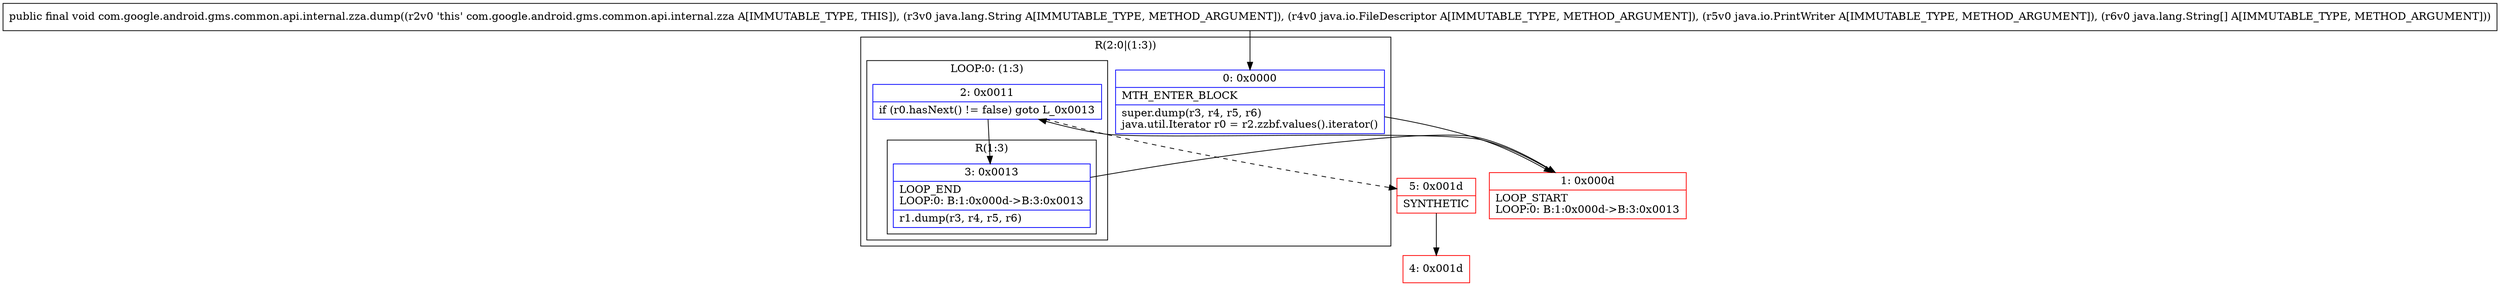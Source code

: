 digraph "CFG forcom.google.android.gms.common.api.internal.zza.dump(Ljava\/lang\/String;Ljava\/io\/FileDescriptor;Ljava\/io\/PrintWriter;[Ljava\/lang\/String;)V" {
subgraph cluster_Region_795530513 {
label = "R(2:0|(1:3))";
node [shape=record,color=blue];
Node_0 [shape=record,label="{0\:\ 0x0000|MTH_ENTER_BLOCK\l|super.dump(r3, r4, r5, r6)\ljava.util.Iterator r0 = r2.zzbf.values().iterator()\l}"];
subgraph cluster_LoopRegion_1590810780 {
label = "LOOP:0: (1:3)";
node [shape=record,color=blue];
Node_2 [shape=record,label="{2\:\ 0x0011|if (r0.hasNext() != false) goto L_0x0013\l}"];
subgraph cluster_Region_1774381785 {
label = "R(1:3)";
node [shape=record,color=blue];
Node_3 [shape=record,label="{3\:\ 0x0013|LOOP_END\lLOOP:0: B:1:0x000d\-\>B:3:0x0013\l|r1.dump(r3, r4, r5, r6)\l}"];
}
}
}
Node_1 [shape=record,color=red,label="{1\:\ 0x000d|LOOP_START\lLOOP:0: B:1:0x000d\-\>B:3:0x0013\l}"];
Node_4 [shape=record,color=red,label="{4\:\ 0x001d}"];
Node_5 [shape=record,color=red,label="{5\:\ 0x001d|SYNTHETIC\l}"];
MethodNode[shape=record,label="{public final void com.google.android.gms.common.api.internal.zza.dump((r2v0 'this' com.google.android.gms.common.api.internal.zza A[IMMUTABLE_TYPE, THIS]), (r3v0 java.lang.String A[IMMUTABLE_TYPE, METHOD_ARGUMENT]), (r4v0 java.io.FileDescriptor A[IMMUTABLE_TYPE, METHOD_ARGUMENT]), (r5v0 java.io.PrintWriter A[IMMUTABLE_TYPE, METHOD_ARGUMENT]), (r6v0 java.lang.String[] A[IMMUTABLE_TYPE, METHOD_ARGUMENT])) }"];
MethodNode -> Node_0;
Node_0 -> Node_1;
Node_2 -> Node_3;
Node_2 -> Node_5[style=dashed];
Node_3 -> Node_1;
Node_1 -> Node_2;
Node_5 -> Node_4;
}

